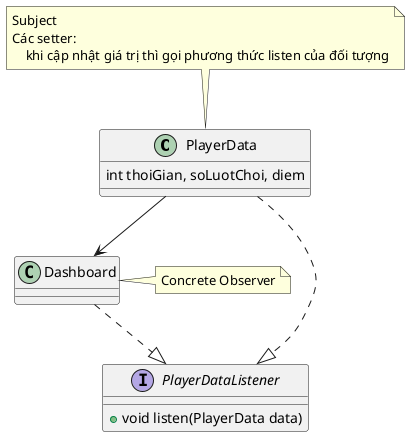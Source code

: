 @startuml

class PlayerData
{
    int thoiGian, soLuotChoi, diem

}
class Dashboard
interface PlayerDataListener
{
    + void listen(PlayerData data)
}

PlayerData ..|> PlayerDataListener
Dashboard ..|> PlayerDataListener
PlayerData --> Dashboard

note top of PlayerData
    Subject
    Các setter:
        khi cập nhật giá trị thì gọi phương thức listen của đối tượng
end note
note right of Dashboard
    Concrete Observer
end note
@enduml